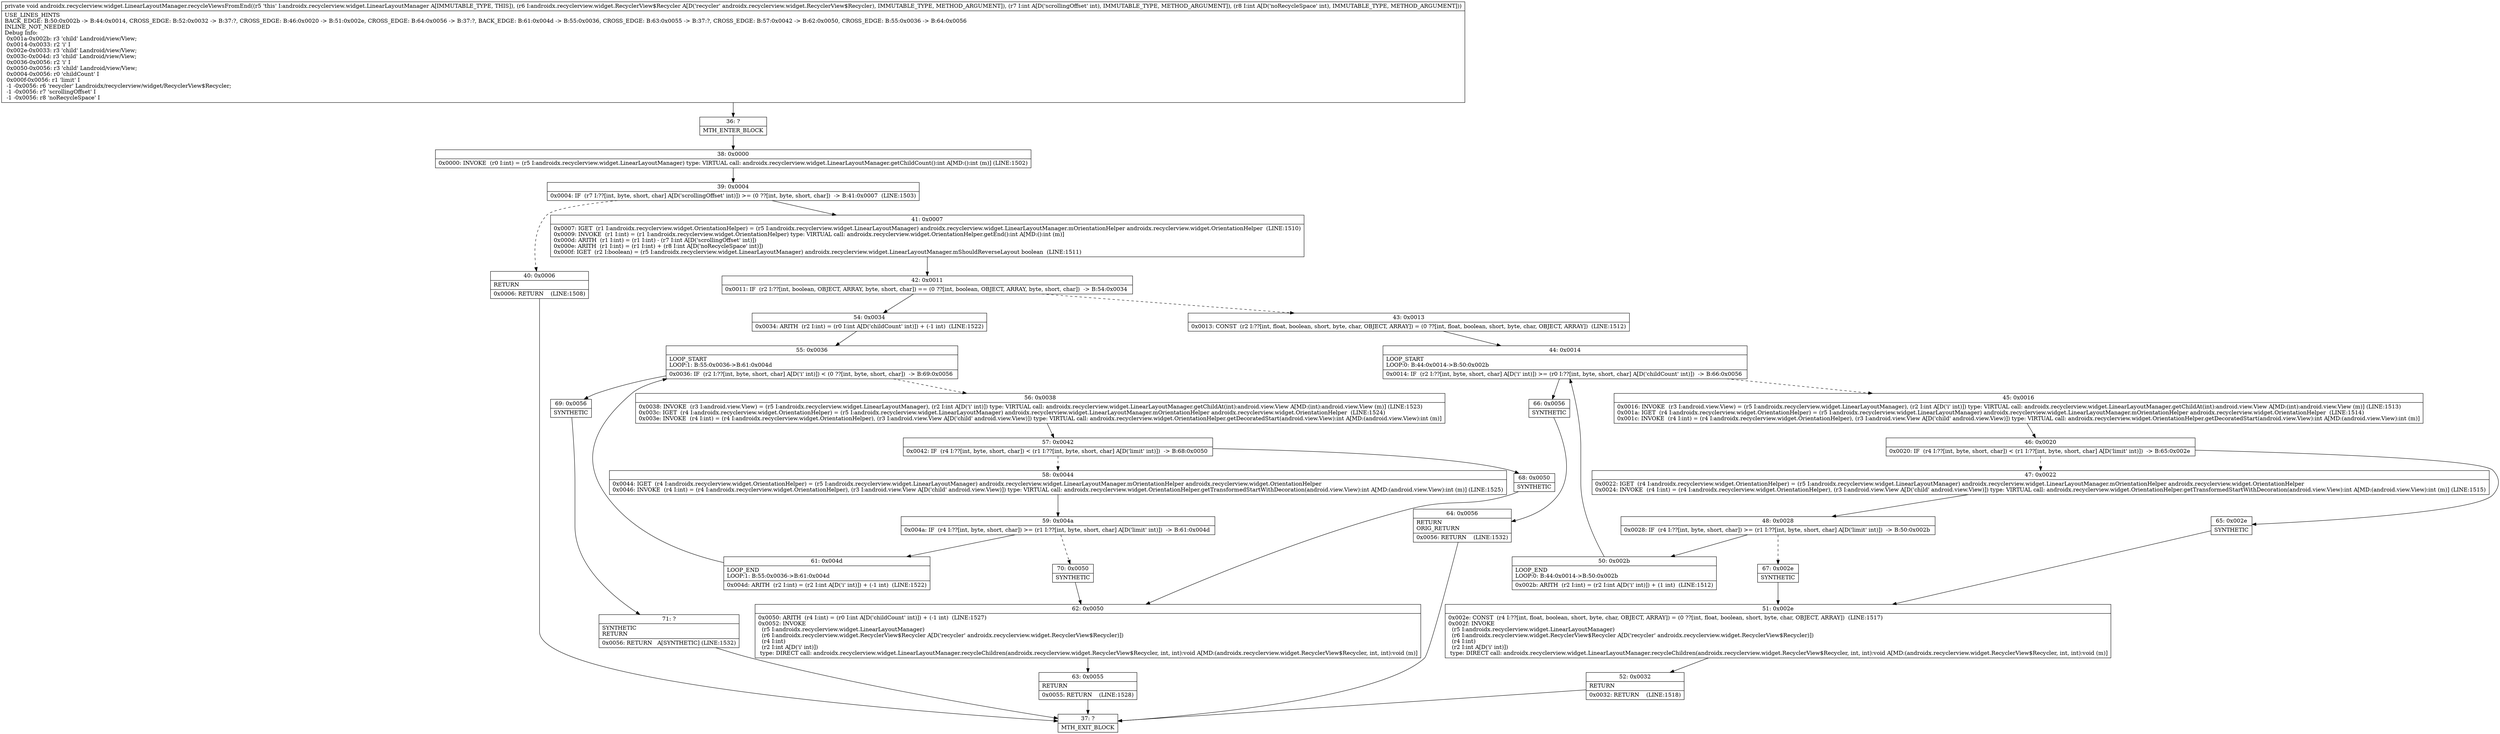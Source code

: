 digraph "CFG forandroidx.recyclerview.widget.LinearLayoutManager.recycleViewsFromEnd(Landroidx\/recyclerview\/widget\/RecyclerView$Recycler;II)V" {
Node_36 [shape=record,label="{36\:\ ?|MTH_ENTER_BLOCK\l}"];
Node_38 [shape=record,label="{38\:\ 0x0000|0x0000: INVOKE  (r0 I:int) = (r5 I:androidx.recyclerview.widget.LinearLayoutManager) type: VIRTUAL call: androidx.recyclerview.widget.LinearLayoutManager.getChildCount():int A[MD:():int (m)] (LINE:1502)\l}"];
Node_39 [shape=record,label="{39\:\ 0x0004|0x0004: IF  (r7 I:??[int, byte, short, char] A[D('scrollingOffset' int)]) \>= (0 ??[int, byte, short, char])  \-\> B:41:0x0007  (LINE:1503)\l}"];
Node_40 [shape=record,label="{40\:\ 0x0006|RETURN\l|0x0006: RETURN    (LINE:1508)\l}"];
Node_37 [shape=record,label="{37\:\ ?|MTH_EXIT_BLOCK\l}"];
Node_41 [shape=record,label="{41\:\ 0x0007|0x0007: IGET  (r1 I:androidx.recyclerview.widget.OrientationHelper) = (r5 I:androidx.recyclerview.widget.LinearLayoutManager) androidx.recyclerview.widget.LinearLayoutManager.mOrientationHelper androidx.recyclerview.widget.OrientationHelper  (LINE:1510)\l0x0009: INVOKE  (r1 I:int) = (r1 I:androidx.recyclerview.widget.OrientationHelper) type: VIRTUAL call: androidx.recyclerview.widget.OrientationHelper.getEnd():int A[MD:():int (m)]\l0x000d: ARITH  (r1 I:int) = (r1 I:int) \- (r7 I:int A[D('scrollingOffset' int)]) \l0x000e: ARITH  (r1 I:int) = (r1 I:int) + (r8 I:int A[D('noRecycleSpace' int)]) \l0x000f: IGET  (r2 I:boolean) = (r5 I:androidx.recyclerview.widget.LinearLayoutManager) androidx.recyclerview.widget.LinearLayoutManager.mShouldReverseLayout boolean  (LINE:1511)\l}"];
Node_42 [shape=record,label="{42\:\ 0x0011|0x0011: IF  (r2 I:??[int, boolean, OBJECT, ARRAY, byte, short, char]) == (0 ??[int, boolean, OBJECT, ARRAY, byte, short, char])  \-\> B:54:0x0034 \l}"];
Node_43 [shape=record,label="{43\:\ 0x0013|0x0013: CONST  (r2 I:??[int, float, boolean, short, byte, char, OBJECT, ARRAY]) = (0 ??[int, float, boolean, short, byte, char, OBJECT, ARRAY])  (LINE:1512)\l}"];
Node_44 [shape=record,label="{44\:\ 0x0014|LOOP_START\lLOOP:0: B:44:0x0014\-\>B:50:0x002b\l|0x0014: IF  (r2 I:??[int, byte, short, char] A[D('i' int)]) \>= (r0 I:??[int, byte, short, char] A[D('childCount' int)])  \-\> B:66:0x0056 \l}"];
Node_45 [shape=record,label="{45\:\ 0x0016|0x0016: INVOKE  (r3 I:android.view.View) = (r5 I:androidx.recyclerview.widget.LinearLayoutManager), (r2 I:int A[D('i' int)]) type: VIRTUAL call: androidx.recyclerview.widget.LinearLayoutManager.getChildAt(int):android.view.View A[MD:(int):android.view.View (m)] (LINE:1513)\l0x001a: IGET  (r4 I:androidx.recyclerview.widget.OrientationHelper) = (r5 I:androidx.recyclerview.widget.LinearLayoutManager) androidx.recyclerview.widget.LinearLayoutManager.mOrientationHelper androidx.recyclerview.widget.OrientationHelper  (LINE:1514)\l0x001c: INVOKE  (r4 I:int) = (r4 I:androidx.recyclerview.widget.OrientationHelper), (r3 I:android.view.View A[D('child' android.view.View)]) type: VIRTUAL call: androidx.recyclerview.widget.OrientationHelper.getDecoratedStart(android.view.View):int A[MD:(android.view.View):int (m)]\l}"];
Node_46 [shape=record,label="{46\:\ 0x0020|0x0020: IF  (r4 I:??[int, byte, short, char]) \< (r1 I:??[int, byte, short, char] A[D('limit' int)])  \-\> B:65:0x002e \l}"];
Node_47 [shape=record,label="{47\:\ 0x0022|0x0022: IGET  (r4 I:androidx.recyclerview.widget.OrientationHelper) = (r5 I:androidx.recyclerview.widget.LinearLayoutManager) androidx.recyclerview.widget.LinearLayoutManager.mOrientationHelper androidx.recyclerview.widget.OrientationHelper \l0x0024: INVOKE  (r4 I:int) = (r4 I:androidx.recyclerview.widget.OrientationHelper), (r3 I:android.view.View A[D('child' android.view.View)]) type: VIRTUAL call: androidx.recyclerview.widget.OrientationHelper.getTransformedStartWithDecoration(android.view.View):int A[MD:(android.view.View):int (m)] (LINE:1515)\l}"];
Node_48 [shape=record,label="{48\:\ 0x0028|0x0028: IF  (r4 I:??[int, byte, short, char]) \>= (r1 I:??[int, byte, short, char] A[D('limit' int)])  \-\> B:50:0x002b \l}"];
Node_50 [shape=record,label="{50\:\ 0x002b|LOOP_END\lLOOP:0: B:44:0x0014\-\>B:50:0x002b\l|0x002b: ARITH  (r2 I:int) = (r2 I:int A[D('i' int)]) + (1 int)  (LINE:1512)\l}"];
Node_67 [shape=record,label="{67\:\ 0x002e|SYNTHETIC\l}"];
Node_51 [shape=record,label="{51\:\ 0x002e|0x002e: CONST  (r4 I:??[int, float, boolean, short, byte, char, OBJECT, ARRAY]) = (0 ??[int, float, boolean, short, byte, char, OBJECT, ARRAY])  (LINE:1517)\l0x002f: INVOKE  \l  (r5 I:androidx.recyclerview.widget.LinearLayoutManager)\l  (r6 I:androidx.recyclerview.widget.RecyclerView$Recycler A[D('recycler' androidx.recyclerview.widget.RecyclerView$Recycler)])\l  (r4 I:int)\l  (r2 I:int A[D('i' int)])\l type: DIRECT call: androidx.recyclerview.widget.LinearLayoutManager.recycleChildren(androidx.recyclerview.widget.RecyclerView$Recycler, int, int):void A[MD:(androidx.recyclerview.widget.RecyclerView$Recycler, int, int):void (m)]\l}"];
Node_52 [shape=record,label="{52\:\ 0x0032|RETURN\l|0x0032: RETURN    (LINE:1518)\l}"];
Node_65 [shape=record,label="{65\:\ 0x002e|SYNTHETIC\l}"];
Node_66 [shape=record,label="{66\:\ 0x0056|SYNTHETIC\l}"];
Node_64 [shape=record,label="{64\:\ 0x0056|RETURN\lORIG_RETURN\l|0x0056: RETURN    (LINE:1532)\l}"];
Node_54 [shape=record,label="{54\:\ 0x0034|0x0034: ARITH  (r2 I:int) = (r0 I:int A[D('childCount' int)]) + (\-1 int)  (LINE:1522)\l}"];
Node_55 [shape=record,label="{55\:\ 0x0036|LOOP_START\lLOOP:1: B:55:0x0036\-\>B:61:0x004d\l|0x0036: IF  (r2 I:??[int, byte, short, char] A[D('i' int)]) \< (0 ??[int, byte, short, char])  \-\> B:69:0x0056 \l}"];
Node_56 [shape=record,label="{56\:\ 0x0038|0x0038: INVOKE  (r3 I:android.view.View) = (r5 I:androidx.recyclerview.widget.LinearLayoutManager), (r2 I:int A[D('i' int)]) type: VIRTUAL call: androidx.recyclerview.widget.LinearLayoutManager.getChildAt(int):android.view.View A[MD:(int):android.view.View (m)] (LINE:1523)\l0x003c: IGET  (r4 I:androidx.recyclerview.widget.OrientationHelper) = (r5 I:androidx.recyclerview.widget.LinearLayoutManager) androidx.recyclerview.widget.LinearLayoutManager.mOrientationHelper androidx.recyclerview.widget.OrientationHelper  (LINE:1524)\l0x003e: INVOKE  (r4 I:int) = (r4 I:androidx.recyclerview.widget.OrientationHelper), (r3 I:android.view.View A[D('child' android.view.View)]) type: VIRTUAL call: androidx.recyclerview.widget.OrientationHelper.getDecoratedStart(android.view.View):int A[MD:(android.view.View):int (m)]\l}"];
Node_57 [shape=record,label="{57\:\ 0x0042|0x0042: IF  (r4 I:??[int, byte, short, char]) \< (r1 I:??[int, byte, short, char] A[D('limit' int)])  \-\> B:68:0x0050 \l}"];
Node_58 [shape=record,label="{58\:\ 0x0044|0x0044: IGET  (r4 I:androidx.recyclerview.widget.OrientationHelper) = (r5 I:androidx.recyclerview.widget.LinearLayoutManager) androidx.recyclerview.widget.LinearLayoutManager.mOrientationHelper androidx.recyclerview.widget.OrientationHelper \l0x0046: INVOKE  (r4 I:int) = (r4 I:androidx.recyclerview.widget.OrientationHelper), (r3 I:android.view.View A[D('child' android.view.View)]) type: VIRTUAL call: androidx.recyclerview.widget.OrientationHelper.getTransformedStartWithDecoration(android.view.View):int A[MD:(android.view.View):int (m)] (LINE:1525)\l}"];
Node_59 [shape=record,label="{59\:\ 0x004a|0x004a: IF  (r4 I:??[int, byte, short, char]) \>= (r1 I:??[int, byte, short, char] A[D('limit' int)])  \-\> B:61:0x004d \l}"];
Node_61 [shape=record,label="{61\:\ 0x004d|LOOP_END\lLOOP:1: B:55:0x0036\-\>B:61:0x004d\l|0x004d: ARITH  (r2 I:int) = (r2 I:int A[D('i' int)]) + (\-1 int)  (LINE:1522)\l}"];
Node_70 [shape=record,label="{70\:\ 0x0050|SYNTHETIC\l}"];
Node_62 [shape=record,label="{62\:\ 0x0050|0x0050: ARITH  (r4 I:int) = (r0 I:int A[D('childCount' int)]) + (\-1 int)  (LINE:1527)\l0x0052: INVOKE  \l  (r5 I:androidx.recyclerview.widget.LinearLayoutManager)\l  (r6 I:androidx.recyclerview.widget.RecyclerView$Recycler A[D('recycler' androidx.recyclerview.widget.RecyclerView$Recycler)])\l  (r4 I:int)\l  (r2 I:int A[D('i' int)])\l type: DIRECT call: androidx.recyclerview.widget.LinearLayoutManager.recycleChildren(androidx.recyclerview.widget.RecyclerView$Recycler, int, int):void A[MD:(androidx.recyclerview.widget.RecyclerView$Recycler, int, int):void (m)]\l}"];
Node_63 [shape=record,label="{63\:\ 0x0055|RETURN\l|0x0055: RETURN    (LINE:1528)\l}"];
Node_68 [shape=record,label="{68\:\ 0x0050|SYNTHETIC\l}"];
Node_69 [shape=record,label="{69\:\ 0x0056|SYNTHETIC\l}"];
Node_71 [shape=record,label="{71\:\ ?|SYNTHETIC\lRETURN\l|0x0056: RETURN   A[SYNTHETIC] (LINE:1532)\l}"];
MethodNode[shape=record,label="{private void androidx.recyclerview.widget.LinearLayoutManager.recycleViewsFromEnd((r5 'this' I:androidx.recyclerview.widget.LinearLayoutManager A[IMMUTABLE_TYPE, THIS]), (r6 I:androidx.recyclerview.widget.RecyclerView$Recycler A[D('recycler' androidx.recyclerview.widget.RecyclerView$Recycler), IMMUTABLE_TYPE, METHOD_ARGUMENT]), (r7 I:int A[D('scrollingOffset' int), IMMUTABLE_TYPE, METHOD_ARGUMENT]), (r8 I:int A[D('noRecycleSpace' int), IMMUTABLE_TYPE, METHOD_ARGUMENT]))  | USE_LINES_HINTS\lBACK_EDGE: B:50:0x002b \-\> B:44:0x0014, CROSS_EDGE: B:52:0x0032 \-\> B:37:?, CROSS_EDGE: B:46:0x0020 \-\> B:51:0x002e, CROSS_EDGE: B:64:0x0056 \-\> B:37:?, BACK_EDGE: B:61:0x004d \-\> B:55:0x0036, CROSS_EDGE: B:63:0x0055 \-\> B:37:?, CROSS_EDGE: B:57:0x0042 \-\> B:62:0x0050, CROSS_EDGE: B:55:0x0036 \-\> B:64:0x0056\lINLINE_NOT_NEEDED\lDebug Info:\l  0x001a\-0x002b: r3 'child' Landroid\/view\/View;\l  0x0014\-0x0033: r2 'i' I\l  0x002e\-0x0033: r3 'child' Landroid\/view\/View;\l  0x003c\-0x004d: r3 'child' Landroid\/view\/View;\l  0x0036\-0x0056: r2 'i' I\l  0x0050\-0x0056: r3 'child' Landroid\/view\/View;\l  0x0004\-0x0056: r0 'childCount' I\l  0x000f\-0x0056: r1 'limit' I\l  \-1 \-0x0056: r6 'recycler' Landroidx\/recyclerview\/widget\/RecyclerView$Recycler;\l  \-1 \-0x0056: r7 'scrollingOffset' I\l  \-1 \-0x0056: r8 'noRecycleSpace' I\l}"];
MethodNode -> Node_36;Node_36 -> Node_38;
Node_38 -> Node_39;
Node_39 -> Node_40[style=dashed];
Node_39 -> Node_41;
Node_40 -> Node_37;
Node_41 -> Node_42;
Node_42 -> Node_43[style=dashed];
Node_42 -> Node_54;
Node_43 -> Node_44;
Node_44 -> Node_45[style=dashed];
Node_44 -> Node_66;
Node_45 -> Node_46;
Node_46 -> Node_47[style=dashed];
Node_46 -> Node_65;
Node_47 -> Node_48;
Node_48 -> Node_50;
Node_48 -> Node_67[style=dashed];
Node_50 -> Node_44;
Node_67 -> Node_51;
Node_51 -> Node_52;
Node_52 -> Node_37;
Node_65 -> Node_51;
Node_66 -> Node_64;
Node_64 -> Node_37;
Node_54 -> Node_55;
Node_55 -> Node_56[style=dashed];
Node_55 -> Node_69;
Node_56 -> Node_57;
Node_57 -> Node_58[style=dashed];
Node_57 -> Node_68;
Node_58 -> Node_59;
Node_59 -> Node_61;
Node_59 -> Node_70[style=dashed];
Node_61 -> Node_55;
Node_70 -> Node_62;
Node_62 -> Node_63;
Node_63 -> Node_37;
Node_68 -> Node_62;
Node_69 -> Node_71;
Node_71 -> Node_37;
}

